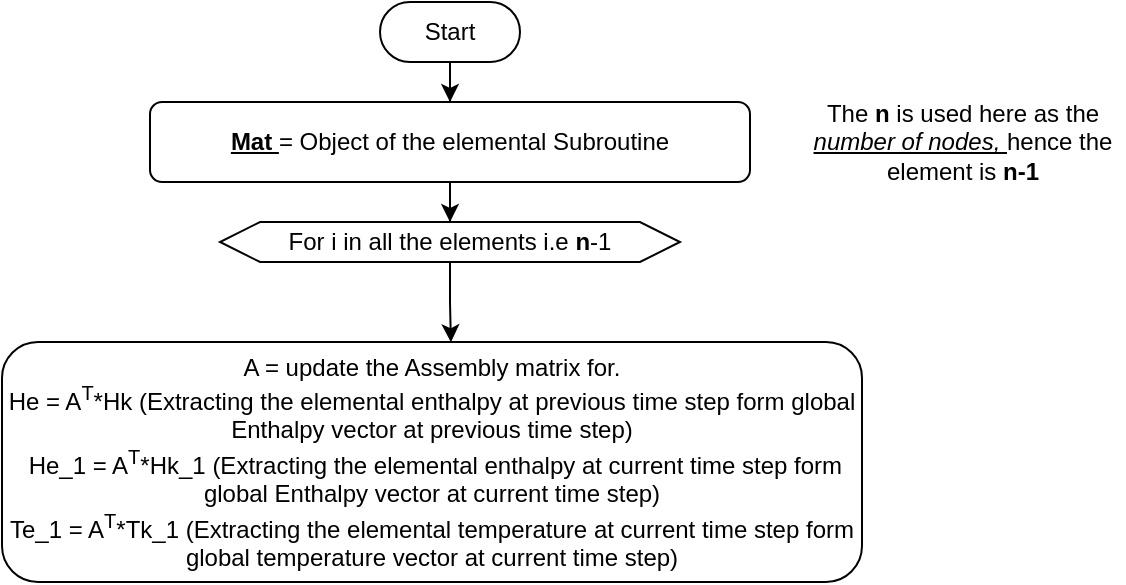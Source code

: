 <mxfile version="21.6.9" type="github">
  <diagram id="C5RBs43oDa-KdzZeNtuy" name="Page-1">
    <mxGraphModel dx="819" dy="453" grid="1" gridSize="10" guides="1" tooltips="1" connect="1" arrows="1" fold="1" page="1" pageScale="1" pageWidth="827" pageHeight="1169" math="0" shadow="0">
      <root>
        <mxCell id="WIyWlLk6GJQsqaUBKTNV-0" />
        <mxCell id="WIyWlLk6GJQsqaUBKTNV-1" parent="WIyWlLk6GJQsqaUBKTNV-0" />
        <mxCell id="kek3UWhqLJTVrwC81gtJ-3" style="edgeStyle=orthogonalEdgeStyle;rounded=0;orthogonalLoop=1;jettySize=auto;html=1;entryX=0.5;entryY=0;entryDx=0;entryDy=0;" edge="1" parent="WIyWlLk6GJQsqaUBKTNV-1" source="kek3UWhqLJTVrwC81gtJ-0" target="kek3UWhqLJTVrwC81gtJ-2">
          <mxGeometry relative="1" as="geometry" />
        </mxCell>
        <mxCell id="kek3UWhqLJTVrwC81gtJ-0" value="Start" style="rounded=1;whiteSpace=wrap;html=1;arcSize=50;" vertex="1" parent="WIyWlLk6GJQsqaUBKTNV-1">
          <mxGeometry x="379" y="30" width="70" height="30" as="geometry" />
        </mxCell>
        <mxCell id="kek3UWhqLJTVrwC81gtJ-5" style="edgeStyle=orthogonalEdgeStyle;rounded=0;orthogonalLoop=1;jettySize=auto;html=1;exitX=0.5;exitY=1;exitDx=0;exitDy=0;" edge="1" parent="WIyWlLk6GJQsqaUBKTNV-1" source="kek3UWhqLJTVrwC81gtJ-2" target="kek3UWhqLJTVrwC81gtJ-4">
          <mxGeometry relative="1" as="geometry" />
        </mxCell>
        <mxCell id="kek3UWhqLJTVrwC81gtJ-2" value="&lt;u style=&quot;font-weight: bold;&quot;&gt;Mat &lt;/u&gt;= Object of the elemental Subroutine" style="rounded=1;whiteSpace=wrap;html=1;" vertex="1" parent="WIyWlLk6GJQsqaUBKTNV-1">
          <mxGeometry x="264" y="80" width="300" height="40" as="geometry" />
        </mxCell>
        <mxCell id="kek3UWhqLJTVrwC81gtJ-10" style="edgeStyle=orthogonalEdgeStyle;rounded=0;orthogonalLoop=1;jettySize=auto;html=1;exitX=0.5;exitY=1;exitDx=0;exitDy=0;entryX=0.522;entryY=0.001;entryDx=0;entryDy=0;entryPerimeter=0;" edge="1" parent="WIyWlLk6GJQsqaUBKTNV-1" source="kek3UWhqLJTVrwC81gtJ-4" target="kek3UWhqLJTVrwC81gtJ-9">
          <mxGeometry relative="1" as="geometry" />
        </mxCell>
        <mxCell id="kek3UWhqLJTVrwC81gtJ-4" value="For i in all the elements i.e &lt;b&gt;n&lt;/b&gt;-1" style="shape=hexagon;perimeter=hexagonPerimeter2;whiteSpace=wrap;html=1;fixedSize=1;" vertex="1" parent="WIyWlLk6GJQsqaUBKTNV-1">
          <mxGeometry x="299" y="140" width="230" height="20" as="geometry" />
        </mxCell>
        <mxCell id="kek3UWhqLJTVrwC81gtJ-8" value="The &lt;b&gt;n&lt;/b&gt;&amp;nbsp;is used here as the &lt;u&gt;&lt;i&gt;number of nodes,&amp;nbsp;&lt;/i&gt;&lt;/u&gt;hence the element is &lt;b&gt;n-1&lt;/b&gt;" style="text;html=1;strokeColor=none;fillColor=none;align=center;verticalAlign=middle;whiteSpace=wrap;rounded=0;" vertex="1" parent="WIyWlLk6GJQsqaUBKTNV-1">
          <mxGeometry x="590" y="70" width="161" height="60" as="geometry" />
        </mxCell>
        <mxCell id="kek3UWhqLJTVrwC81gtJ-9" value="A = update the Assembly matrix for.&lt;br&gt;&lt;div style=&quot;&quot;&gt;He = A&lt;sup&gt;T&lt;/sup&gt;*Hk (Extracting the elemental enthalpy at previous time step form global Enthalpy vector at previous time step)&lt;/div&gt;&amp;nbsp;&lt;span style=&quot;&quot;&gt;He_1 = A&lt;sup&gt;T&lt;/sup&gt;*Hk_1&amp;nbsp;&lt;/span&gt;(Extracting the elemental enthalpy at current time step form global Enthalpy vector at current time step)&lt;br&gt;Te_1 = A&lt;span style=&quot;border-color: var(--border-color);&quot;&gt;&lt;sup&gt;T&lt;/sup&gt;&lt;/span&gt;&lt;span style=&quot;border-color: var(--border-color);&quot;&gt;*&lt;/span&gt;&lt;span style=&quot;border-color: var(--border-color);&quot;&gt;Tk_1 (Extracting the elemental temperature at current time step form global temperature vector at current time step)&lt;/span&gt;" style="rounded=1;whiteSpace=wrap;html=1;" vertex="1" parent="WIyWlLk6GJQsqaUBKTNV-1">
          <mxGeometry x="190" y="200" width="430" height="120" as="geometry" />
        </mxCell>
      </root>
    </mxGraphModel>
  </diagram>
</mxfile>
